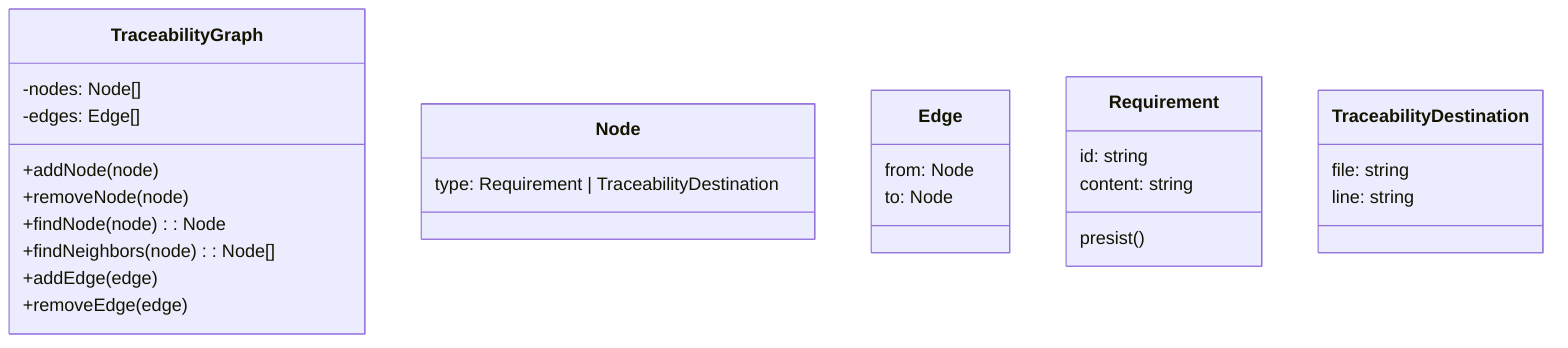 classDiagram
    class TraceabilityGraph {
        -nodes: Node[]
        -edges: Edge[]
        +addNode(node)
        +removeNode(node)
        +findNode(node): Node
        +findNeighbors(node): Node[]
        +addEdge(edge)
        +removeEdge(edge)
    }

    class Node {
        type: Requirement | TraceabilityDestination
    }

    class Edge {
        from: Node
        to: Node
    }

    class Requirement {
        id: string
        content: string
        presist()
    }

    class TraceabilityDestination {
        file: string
        line: string
    }